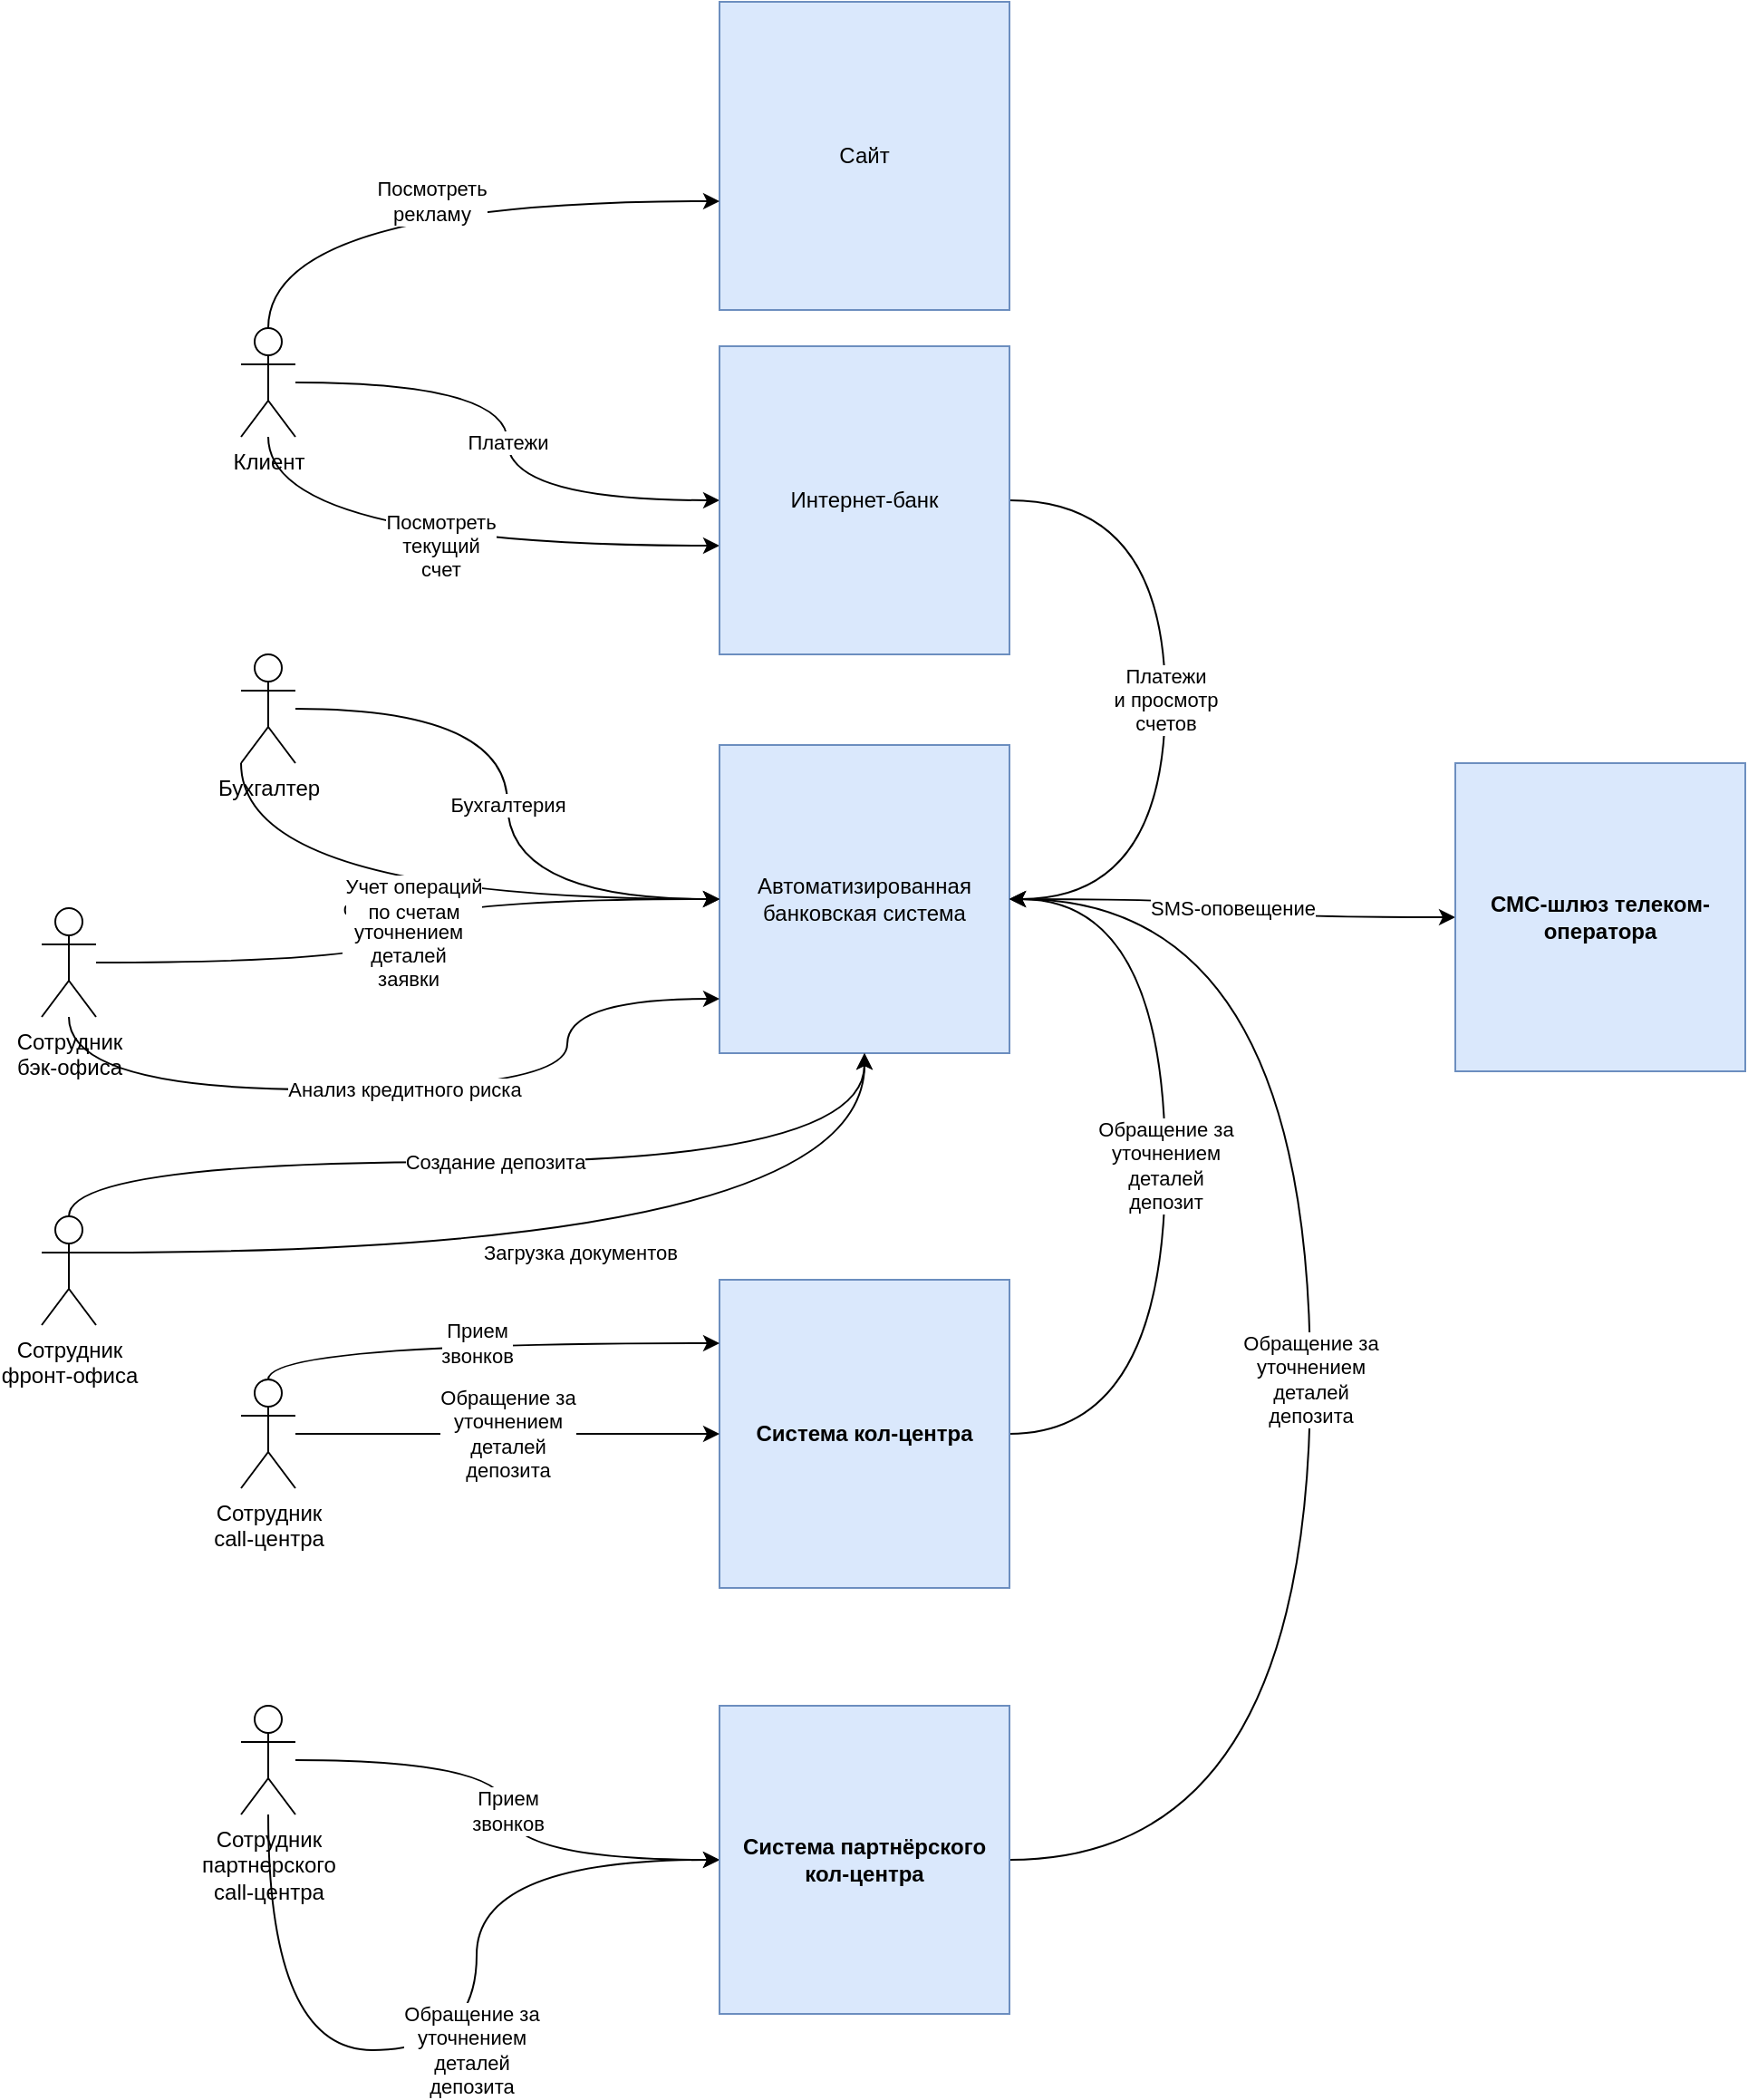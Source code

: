 <mxfile version="26.1.3">
  <diagram name="Страница — 1" id="zrdITxbujSTIhjCpC32D">
    <mxGraphModel dx="1923" dy="1551" grid="1" gridSize="10" guides="1" tooltips="1" connect="1" arrows="1" fold="1" page="1" pageScale="1" pageWidth="827" pageHeight="1169" math="0" shadow="0">
      <root>
        <mxCell id="0" />
        <mxCell id="1" parent="0" />
        <mxCell id="K-6A5S0E7dGwhvzTQb93-1" value="Сайт" style="rounded=0;whiteSpace=wrap;html=1;fillColor=#dae8fc;strokeColor=#6c8ebf;" vertex="1" parent="1">
          <mxGeometry x="334" y="100" width="160" height="170" as="geometry" />
        </mxCell>
        <mxCell id="K-6A5S0E7dGwhvzTQb93-3" value="&lt;div&gt;Посмотреть&lt;/div&gt;&lt;div&gt;рекламу&lt;/div&gt;" style="edgeStyle=orthogonalEdgeStyle;rounded=0;orthogonalLoop=1;jettySize=auto;html=1;curved=1;" edge="1" parent="1" source="K-6A5S0E7dGwhvzTQb93-2" target="K-6A5S0E7dGwhvzTQb93-1">
          <mxGeometry relative="1" as="geometry">
            <Array as="points">
              <mxPoint x="85" y="210" />
            </Array>
          </mxGeometry>
        </mxCell>
        <mxCell id="K-6A5S0E7dGwhvzTQb93-4" value="Платежи" style="edgeStyle=orthogonalEdgeStyle;rounded=0;orthogonalLoop=1;jettySize=auto;html=1;curved=1;" edge="1" parent="1" source="K-6A5S0E7dGwhvzTQb93-2" target="K-6A5S0E7dGwhvzTQb93-9">
          <mxGeometry relative="1" as="geometry" />
        </mxCell>
        <mxCell id="K-6A5S0E7dGwhvzTQb93-5" value="&lt;div&gt;Посмотреть&lt;/div&gt;&lt;div&gt;текущий&lt;/div&gt;&lt;div&gt;счет&lt;/div&gt;" style="edgeStyle=orthogonalEdgeStyle;rounded=0;orthogonalLoop=1;jettySize=auto;html=1;curved=1;" edge="1" parent="1" source="K-6A5S0E7dGwhvzTQb93-2" target="K-6A5S0E7dGwhvzTQb93-9">
          <mxGeometry relative="1" as="geometry">
            <Array as="points">
              <mxPoint x="85" y="400" />
              <mxPoint x="350" y="400" />
              <mxPoint x="350" y="395" />
            </Array>
          </mxGeometry>
        </mxCell>
        <mxCell id="K-6A5S0E7dGwhvzTQb93-2" value="Клиент" style="shape=umlActor;verticalLabelPosition=bottom;verticalAlign=top;html=1;outlineConnect=0;" vertex="1" parent="1">
          <mxGeometry x="70" y="280" width="30" height="60" as="geometry" />
        </mxCell>
        <mxCell id="K-6A5S0E7dGwhvzTQb93-29" value="SMS-оповещение" style="edgeStyle=orthogonalEdgeStyle;rounded=0;orthogonalLoop=1;jettySize=auto;html=1;curved=1;" edge="1" parent="1" source="K-6A5S0E7dGwhvzTQb93-6" target="K-6A5S0E7dGwhvzTQb93-28">
          <mxGeometry relative="1" as="geometry" />
        </mxCell>
        <mxCell id="K-6A5S0E7dGwhvzTQb93-6" value="Автоматизированная банковская система" style="rounded=0;whiteSpace=wrap;html=1;fillColor=#dae8fc;strokeColor=#6c8ebf;" vertex="1" parent="1">
          <mxGeometry x="334" y="510" width="160" height="170" as="geometry" />
        </mxCell>
        <mxCell id="K-6A5S0E7dGwhvzTQb93-8" value="&lt;div&gt;Обработка&lt;/div&gt;&lt;div&gt;обращение за&lt;/div&gt;&lt;div&gt;уточнением&lt;/div&gt;&lt;div&gt;деталей&lt;/div&gt;&lt;div&gt;заявки&lt;/div&gt;" style="edgeStyle=orthogonalEdgeStyle;rounded=0;orthogonalLoop=1;jettySize=auto;html=1;curved=1;" edge="1" parent="1" source="K-6A5S0E7dGwhvzTQb93-7" target="K-6A5S0E7dGwhvzTQb93-6">
          <mxGeometry relative="1" as="geometry" />
        </mxCell>
        <mxCell id="K-6A5S0E7dGwhvzTQb93-30" value="Анализ кредитного риска" style="edgeStyle=orthogonalEdgeStyle;rounded=0;orthogonalLoop=1;jettySize=auto;html=1;curved=1;" edge="1" parent="1" source="K-6A5S0E7dGwhvzTQb93-7" target="K-6A5S0E7dGwhvzTQb93-6">
          <mxGeometry relative="1" as="geometry">
            <Array as="points">
              <mxPoint x="-25" y="700" />
              <mxPoint x="250" y="700" />
              <mxPoint x="250" y="650" />
            </Array>
          </mxGeometry>
        </mxCell>
        <mxCell id="K-6A5S0E7dGwhvzTQb93-7" value="&lt;div&gt;Сотрудник&lt;/div&gt;&lt;div&gt;бэк-офиса&lt;/div&gt;" style="shape=umlActor;verticalLabelPosition=bottom;verticalAlign=top;html=1;outlineConnect=0;" vertex="1" parent="1">
          <mxGeometry x="-40" y="600" width="30" height="60" as="geometry" />
        </mxCell>
        <mxCell id="K-6A5S0E7dGwhvzTQb93-11" value="&lt;div&gt;Платежи&lt;/div&gt;&lt;div&gt;и просмотр&lt;/div&gt;&lt;div&gt;счетов&lt;/div&gt;" style="edgeStyle=orthogonalEdgeStyle;rounded=0;orthogonalLoop=1;jettySize=auto;html=1;curved=1;" edge="1" parent="1" source="K-6A5S0E7dGwhvzTQb93-9" target="K-6A5S0E7dGwhvzTQb93-6">
          <mxGeometry relative="1" as="geometry">
            <Array as="points">
              <mxPoint x="580" y="375" />
              <mxPoint x="580" y="595" />
            </Array>
          </mxGeometry>
        </mxCell>
        <mxCell id="K-6A5S0E7dGwhvzTQb93-9" value="Интернет-банк" style="rounded=0;whiteSpace=wrap;html=1;fillColor=#dae8fc;strokeColor=#6c8ebf;" vertex="1" parent="1">
          <mxGeometry x="334" y="290" width="160" height="170" as="geometry" />
        </mxCell>
        <mxCell id="K-6A5S0E7dGwhvzTQb93-14" value="&lt;div&gt;Бухгалтерия&lt;/div&gt;" style="edgeStyle=orthogonalEdgeStyle;rounded=0;orthogonalLoop=1;jettySize=auto;html=1;curved=1;" edge="1" parent="1" source="K-6A5S0E7dGwhvzTQb93-12" target="K-6A5S0E7dGwhvzTQb93-6">
          <mxGeometry relative="1" as="geometry" />
        </mxCell>
        <mxCell id="K-6A5S0E7dGwhvzTQb93-15" value="&lt;div&gt;Учет операций&lt;/div&gt;&lt;div&gt;по счетам&lt;/div&gt;" style="edgeStyle=orthogonalEdgeStyle;rounded=0;orthogonalLoop=1;jettySize=auto;html=1;curved=1;" edge="1" parent="1" source="K-6A5S0E7dGwhvzTQb93-12" target="K-6A5S0E7dGwhvzTQb93-6">
          <mxGeometry relative="1" as="geometry">
            <Array as="points">
              <mxPoint x="70" y="595" />
            </Array>
          </mxGeometry>
        </mxCell>
        <mxCell id="K-6A5S0E7dGwhvzTQb93-12" value="Бухгалтер" style="shape=umlActor;verticalLabelPosition=bottom;verticalAlign=top;html=1;outlineConnect=0;" vertex="1" parent="1">
          <mxGeometry x="70" y="460" width="30" height="60" as="geometry" />
        </mxCell>
        <mxCell id="K-6A5S0E7dGwhvzTQb93-24" value="&lt;div&gt;Обращение за&lt;/div&gt;&lt;div&gt;уточнением&lt;/div&gt;&lt;div&gt;деталей&lt;/div&gt;&lt;div&gt;депозит&lt;/div&gt;" style="edgeStyle=orthogonalEdgeStyle;rounded=0;orthogonalLoop=1;jettySize=auto;html=1;curved=1;" edge="1" parent="1" source="K-6A5S0E7dGwhvzTQb93-16" target="K-6A5S0E7dGwhvzTQb93-6">
          <mxGeometry x="0.002" relative="1" as="geometry">
            <Array as="points">
              <mxPoint x="580" y="890" />
              <mxPoint x="580" y="595" />
            </Array>
            <mxPoint as="offset" />
          </mxGeometry>
        </mxCell>
        <mxCell id="K-6A5S0E7dGwhvzTQb93-16" value="&lt;strong&gt;Система кол-центра&lt;/strong&gt;" style="rounded=0;whiteSpace=wrap;html=1;fillColor=#dae8fc;strokeColor=#6c8ebf;" vertex="1" parent="1">
          <mxGeometry x="334" y="805" width="160" height="170" as="geometry" />
        </mxCell>
        <mxCell id="K-6A5S0E7dGwhvzTQb93-18" value="&lt;div&gt;Прием&lt;/div&gt;&lt;div&gt;звонков&lt;/div&gt;" style="edgeStyle=orthogonalEdgeStyle;rounded=0;orthogonalLoop=1;jettySize=auto;html=1;curved=1;" edge="1" parent="1" source="K-6A5S0E7dGwhvzTQb93-17" target="K-6A5S0E7dGwhvzTQb93-16">
          <mxGeometry relative="1" as="geometry">
            <Array as="points">
              <mxPoint x="85" y="840" />
            </Array>
          </mxGeometry>
        </mxCell>
        <mxCell id="K-6A5S0E7dGwhvzTQb93-23" value="Обращение за&lt;div&gt;уточнением&lt;/div&gt;&lt;div&gt;деталей&lt;/div&gt;&lt;div&gt;депозита&lt;/div&gt;" style="edgeStyle=orthogonalEdgeStyle;rounded=0;orthogonalLoop=1;jettySize=auto;html=1;" edge="1" parent="1" source="K-6A5S0E7dGwhvzTQb93-17" target="K-6A5S0E7dGwhvzTQb93-16">
          <mxGeometry relative="1" as="geometry" />
        </mxCell>
        <mxCell id="K-6A5S0E7dGwhvzTQb93-17" value="&lt;div&gt;Сотрудник&lt;/div&gt;&lt;div&gt;call-центра&lt;/div&gt;" style="shape=umlActor;verticalLabelPosition=bottom;verticalAlign=top;html=1;outlineConnect=0;" vertex="1" parent="1">
          <mxGeometry x="70" y="860" width="30" height="60" as="geometry" />
        </mxCell>
        <mxCell id="K-6A5S0E7dGwhvzTQb93-21" value="&lt;div&gt;Прием&lt;/div&gt;&lt;div&gt;звонков&lt;/div&gt;" style="edgeStyle=orthogonalEdgeStyle;rounded=0;orthogonalLoop=1;jettySize=auto;html=1;curved=1;" edge="1" parent="1" source="K-6A5S0E7dGwhvzTQb93-19" target="K-6A5S0E7dGwhvzTQb93-20">
          <mxGeometry relative="1" as="geometry" />
        </mxCell>
        <mxCell id="K-6A5S0E7dGwhvzTQb93-22" value="&lt;div&gt;Обращение за&lt;/div&gt;&lt;div&gt;уточнением&lt;/div&gt;&lt;div&gt;деталей&lt;/div&gt;&lt;div&gt;депозита&lt;/div&gt;" style="edgeStyle=orthogonalEdgeStyle;rounded=0;orthogonalLoop=1;jettySize=auto;html=1;curved=1;" edge="1" parent="1" source="K-6A5S0E7dGwhvzTQb93-19" target="K-6A5S0E7dGwhvzTQb93-20">
          <mxGeometry relative="1" as="geometry">
            <Array as="points">
              <mxPoint x="85" y="1230" />
              <mxPoint x="200" y="1230" />
              <mxPoint x="200" y="1125" />
            </Array>
          </mxGeometry>
        </mxCell>
        <mxCell id="K-6A5S0E7dGwhvzTQb93-19" value="&lt;div&gt;Сотрудник&lt;/div&gt;&lt;div&gt;партнерского&lt;/div&gt;&lt;div&gt;call-центра&lt;/div&gt;" style="shape=umlActor;verticalLabelPosition=bottom;verticalAlign=top;html=1;outlineConnect=0;" vertex="1" parent="1">
          <mxGeometry x="70" y="1040" width="30" height="60" as="geometry" />
        </mxCell>
        <mxCell id="K-6A5S0E7dGwhvzTQb93-25" value="&lt;div&gt;Обращение за&lt;/div&gt;&lt;div&gt;уточнением&lt;/div&gt;&lt;div&gt;деталей&lt;/div&gt;&lt;div&gt;депозита&lt;/div&gt;" style="edgeStyle=orthogonalEdgeStyle;rounded=0;orthogonalLoop=1;jettySize=auto;html=1;curved=1;" edge="1" parent="1" source="K-6A5S0E7dGwhvzTQb93-20" target="K-6A5S0E7dGwhvzTQb93-6">
          <mxGeometry relative="1" as="geometry">
            <Array as="points">
              <mxPoint x="660" y="1125" />
              <mxPoint x="660" y="595" />
            </Array>
            <mxPoint as="offset" />
          </mxGeometry>
        </mxCell>
        <mxCell id="K-6A5S0E7dGwhvzTQb93-20" value="&lt;strong&gt;Система партнёрского кол-центра&lt;/strong&gt;" style="rounded=0;whiteSpace=wrap;html=1;fillColor=#dae8fc;strokeColor=#6c8ebf;" vertex="1" parent="1">
          <mxGeometry x="334" y="1040" width="160" height="170" as="geometry" />
        </mxCell>
        <mxCell id="K-6A5S0E7dGwhvzTQb93-28" value="&lt;strong&gt;СМС-шлюз телеком-оператора&lt;/strong&gt;" style="rounded=0;whiteSpace=wrap;html=1;fillColor=#dae8fc;strokeColor=#6c8ebf;" vertex="1" parent="1">
          <mxGeometry x="740" y="520" width="160" height="170" as="geometry" />
        </mxCell>
        <mxCell id="K-6A5S0E7dGwhvzTQb93-32" value="Создание депозита" style="edgeStyle=orthogonalEdgeStyle;rounded=0;orthogonalLoop=1;jettySize=auto;html=1;curved=1;" edge="1" parent="1" source="K-6A5S0E7dGwhvzTQb93-31" target="K-6A5S0E7dGwhvzTQb93-6">
          <mxGeometry relative="1" as="geometry">
            <Array as="points">
              <mxPoint x="-25" y="740" />
              <mxPoint x="414" y="740" />
            </Array>
          </mxGeometry>
        </mxCell>
        <mxCell id="K-6A5S0E7dGwhvzTQb93-33" value="Загрузка документов" style="edgeStyle=orthogonalEdgeStyle;rounded=0;orthogonalLoop=1;jettySize=auto;html=1;curved=1;" edge="1" parent="1" source="K-6A5S0E7dGwhvzTQb93-31" target="K-6A5S0E7dGwhvzTQb93-6">
          <mxGeometry relative="1" as="geometry">
            <Array as="points">
              <mxPoint x="414" y="790" />
            </Array>
          </mxGeometry>
        </mxCell>
        <mxCell id="K-6A5S0E7dGwhvzTQb93-31" value="&lt;div&gt;Сотрудник&lt;/div&gt;&lt;div&gt;фронт-офиса&lt;/div&gt;" style="shape=umlActor;verticalLabelPosition=bottom;verticalAlign=top;html=1;outlineConnect=0;" vertex="1" parent="1">
          <mxGeometry x="-40" y="770" width="30" height="60" as="geometry" />
        </mxCell>
      </root>
    </mxGraphModel>
  </diagram>
</mxfile>
